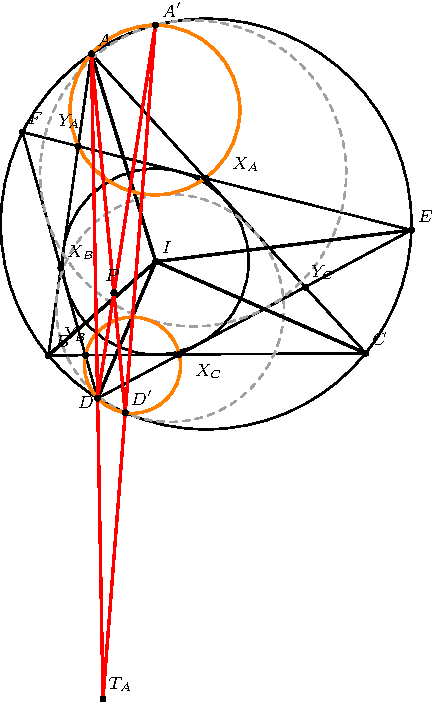 /* Geogebra to Asymptote conversion, documentation at artofproblemsolving.com/Wiki go to User:Azjps/geogebra */
import graph; size(12cm);
real labelscalefactor = 0.5; /* changes label-to-point distance */
pen dps = linewidth(0.7) + fontsize(9); defaultpen(dps); /* default pen style */ real xmin = -2.5942522631264997, xmax = 5.648221774640172, ymin = -2.668654923074809, ymax = 1.1620767384440491; /* image dimensions */
pen aqaqaq = rgb(0.6274509803921569,0.6274509803921569,0.6274509803921569); pen ffxfqq = rgb(1.,0.4980392156862745,0.);
pair A = (-0.5587830438367267,0.8293138790111756), B = (-0.7685233656004451,-0.6398217224556888), C = (0.7773841612562274,-0.6290261249168844), D = (-0.5286229339894898,-0.8488567568561515), F = (-0.894270595608767,0.4475266492953699), Y_A = (-0.6230438174066925,0.37919637449150506), X_A = (-0.0033285406048299544,0.22307124759686084), Y_C = (0.4822594291535299,-0.30691658553182344), X_C = (-0.13039710008551353,-0.6353654699168018), Y_B = (-0.5879373983130488,-0.6385606292854171), X_B = (-0.7077158579795547,-0.21389277597988057), I = (-0.24566274768420815,-0.18309664558369676), P = (-0.4491607265496593,-0.33476716813773666), T_A = (-0.5023057016858365,-2.313201770617303);

draw(A--B--C--cycle, linewidth(0.8));
draw(D--(0.9995621960992881,-0.029587431946155873)--F--cycle, linewidth(0.8));
/* draw figures */
draw(circle((0.,0.), 1.), linewidth(0.8));
draw(A--B, linewidth(0.4));
draw(B--C, linewidth(0.4));
draw(C--A, linewidth(0.4));
draw(circle(I, 0.45306271638812134), linewidth(0.8));
draw(D--(0.9995621960992881,-0.029587431946155873), linewidth(0.4));
draw((0.9995621960992881,-0.029587431946155873)--F, linewidth(0.4));
draw(F--D, linewidth(0.4));
draw(circle((-0.17562989971092718,-0.40953355570007793), 0.5543952480989248), linewidth(0.8) + linetype("4 4") + aqaqaq);
draw(circle((-0.0630361179796793,0.24659463678711727), 0.7454759990450438), linewidth(0.8) + linetype("4 4") + aqaqaq);
draw(D--I, linewidth(1.2));
draw(A--I, linewidth(1.2));
draw(B--I, linewidth(1.2));
draw((0.9995621960992881,-0.029587431946155873)--I, linewidth(1.2));
draw(C--I, linewidth(1.2));
draw(circle((-0.249114095863816,0.5554583360540302), 0.41339051240564556), linewidth(1.2) + ffxfqq);
draw(circle((-0.3588146883999144,-0.6874490362690445), 0.23428037163905796), linewidth(1.2) + ffxfqq);
draw(A--(-0.3941383007287072,-0.9190511410681597), linewidth(1.2) + red);
draw((-0.24766276556698932,0.9688463007885786)--D, linewidth(1.2) + red);
draw(A--T_A, linewidth(1.2) + red);
draw((-0.24766276556698932,0.9688463007885786)--T_A, linewidth(1.2) + red);
/* dots and labels */
dot(A,linewidth(3.pt));
label("$A$", (-0.5410194831093541,0.856799922230464), NE * labelscalefactor);
dot(B,linewidth(3.pt));
label("$B$", (-0.7478199069959731,-0.6104983234412839), NE * labelscalefactor);
dot(C,linewidth(3.pt));
label("$C$", (0.7982594525373212,-0.6006506842085876), NE * labelscalefactor);
dot(D,linewidth(3.pt));
label("$D$", (-0.6345720558199675,-0.9059275004221727), NE * labelscalefactor);
dot((0.9995621960992881,-0.029587431946155873),linewidth(3.pt));
label("$E$", (1.0198313352729844,5.530898588638973e-5), NE * labelscalefactor);
dot(F,linewidth(3.pt));
label("$F$", (-0.875839217021023,0.4776658117716567), NE * labelscalefactor);
dot(Y_A,linewidth(3.pt));
label("$Y_A$", (-0.7330484481469288,0.4579705333062641), NE * labelscalefactor);
dot(X_A,linewidth(3.pt));
label("$X_A$", (0.11384852586493933,0.24624628980329374), NE * labelscalefactor);
dot(Y_C,linewidth(3.pt));
label("$Y_C$", (0.5028302755564369,-0.2756785895296099), NE * labelscalefactor);
dot(X_C,linewidth(3.pt));
label("$X_C$", (-0.06340898032359123,-0.7582129119317282), NE * labelscalefactor);
dot(Y_B,linewidth(3.pt));
label("$Y_B$", (-0.7035055304488405,-0.580955405743195), NE * labelscalefactor);
dot(X_B,linewidth(3.pt));
label("$X_B$", (-0.6887340715997963,-0.18212601681899507), NE * labelscalefactor);
dot(I,linewidth(3.pt));
label("$I$", (-0.22589502766307756,-0.15258309912090617), NE * labelscalefactor);
dot((-0.3941383007287072,-0.9190511410681597),linewidth(3.pt));
label("$D'$", (-0.3736096161535197,-0.8911560415731282), NE * labelscalefactor);
dot((-0.24766276556698932,0.9688463007885786),linewidth(3.pt));
label("$A'$", (-0.22589502766307756,0.9995906911045603), NE * labelscalefactor);
dot(P,linewidth(3.pt));
label("$P$", (-0.5016289261785696,-0.28552622876230616), NE * labelscalefactor);
dot(T_A,linewidth(3.pt));
label("$T_A$", (-0.48193364771317726,-2.284596992999654), NE * labelscalefactor);
clip((xmin,ymin)--(xmin,ymax)--(xmax,ymax)--(xmax,ymin)--cycle);
/* end of picture */